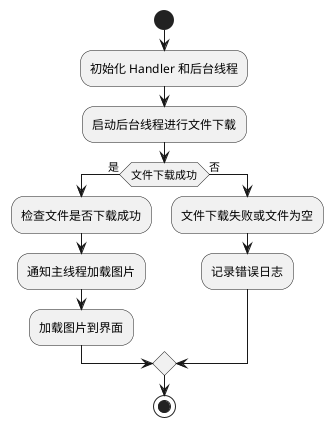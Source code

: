 @startuml
!define RECTANGLE rectangle
!define DIAMOND diamond

start
:初始化 Handler 和后台线程;
:启动后台线程进行文件下载;

if (文件下载成功) then (是)
  :检查文件是否下载成功;
  :通知主线程加载图片;
  :加载图片到界面;
else (否)
  :文件下载失败或文件为空;
  :记录错误日志;
endif

stop

@enduml
